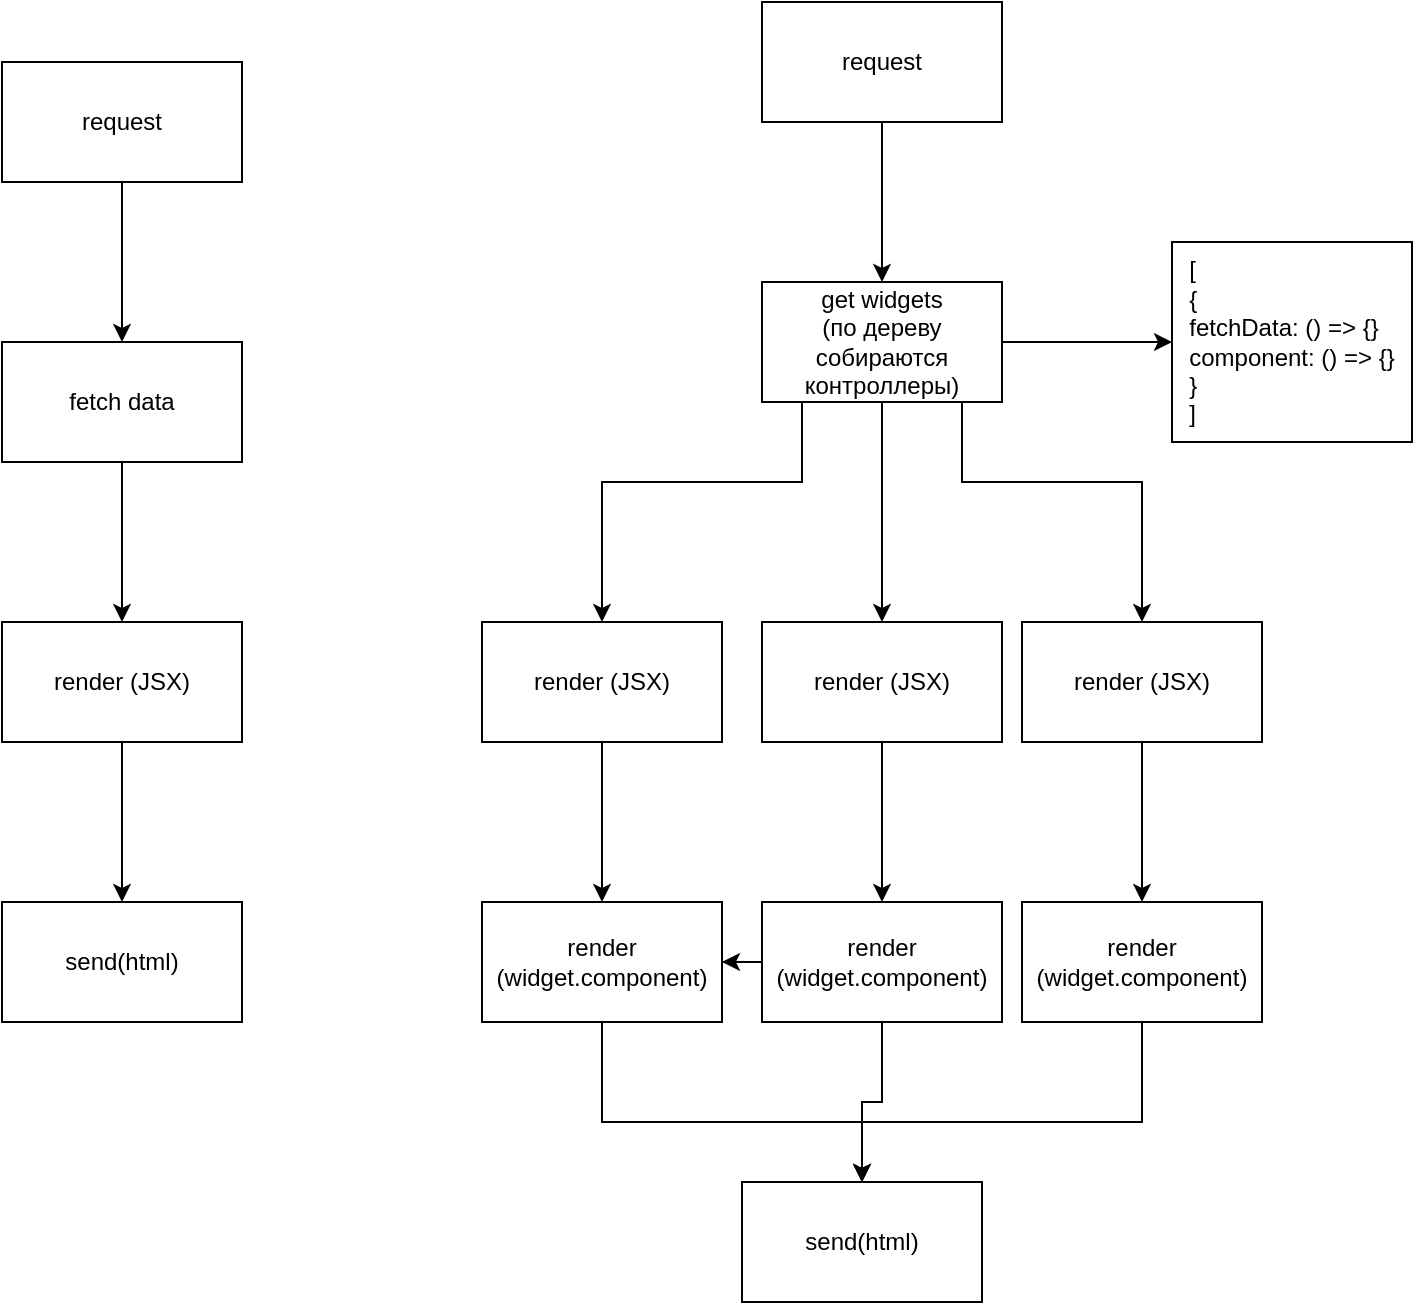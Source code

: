 <mxfile version="20.8.11" type="github">
  <diagram id="TX-4O-HPPp-Gp5KOa30i" name="Страница 1">
    <mxGraphModel dx="2448" dy="1229" grid="1" gridSize="10" guides="1" tooltips="1" connect="1" arrows="1" fold="1" page="1" pageScale="1" pageWidth="827" pageHeight="1169" math="0" shadow="0">
      <root>
        <mxCell id="0" />
        <mxCell id="1" parent="0" />
        <mxCell id="0IPEi7Ju92eTUmT9peIH-25" value="" style="edgeStyle=orthogonalEdgeStyle;rounded=0;orthogonalLoop=1;jettySize=auto;html=1;" parent="1" source="0IPEi7Ju92eTUmT9peIH-23" target="0IPEi7Ju92eTUmT9peIH-24" edge="1">
          <mxGeometry relative="1" as="geometry" />
        </mxCell>
        <mxCell id="0IPEi7Ju92eTUmT9peIH-23" value="request" style="rounded=0;whiteSpace=wrap;html=1;" parent="1" vertex="1">
          <mxGeometry x="250" y="590" width="120" height="60" as="geometry" />
        </mxCell>
        <mxCell id="0IPEi7Ju92eTUmT9peIH-28" value="" style="edgeStyle=orthogonalEdgeStyle;rounded=0;orthogonalLoop=1;jettySize=auto;html=1;" parent="1" source="0IPEi7Ju92eTUmT9peIH-24" target="0IPEi7Ju92eTUmT9peIH-27" edge="1">
          <mxGeometry relative="1" as="geometry" />
        </mxCell>
        <mxCell id="0IPEi7Ju92eTUmT9peIH-24" value="fetch data" style="rounded=0;whiteSpace=wrap;html=1;" parent="1" vertex="1">
          <mxGeometry x="250" y="730" width="120" height="60" as="geometry" />
        </mxCell>
        <mxCell id="0IPEi7Ju92eTUmT9peIH-31" value="" style="edgeStyle=orthogonalEdgeStyle;rounded=0;orthogonalLoop=1;jettySize=auto;html=1;" parent="1" source="0IPEi7Ju92eTUmT9peIH-27" target="0IPEi7Ju92eTUmT9peIH-30" edge="1">
          <mxGeometry relative="1" as="geometry" />
        </mxCell>
        <mxCell id="0IPEi7Ju92eTUmT9peIH-27" value="render (JSX)" style="whiteSpace=wrap;html=1;rounded=0;" parent="1" vertex="1">
          <mxGeometry x="250" y="870" width="120" height="60" as="geometry" />
        </mxCell>
        <mxCell id="0IPEi7Ju92eTUmT9peIH-30" value="send(html)" style="whiteSpace=wrap;html=1;rounded=0;" parent="1" vertex="1">
          <mxGeometry x="250" y="1010" width="120" height="60" as="geometry" />
        </mxCell>
        <mxCell id="0IPEi7Ju92eTUmT9peIH-32" value="" style="edgeStyle=orthogonalEdgeStyle;rounded=0;orthogonalLoop=1;jettySize=auto;html=1;" parent="1" source="0IPEi7Ju92eTUmT9peIH-33" target="0IPEi7Ju92eTUmT9peIH-35" edge="1">
          <mxGeometry relative="1" as="geometry" />
        </mxCell>
        <mxCell id="0IPEi7Ju92eTUmT9peIH-33" value="request" style="rounded=0;whiteSpace=wrap;html=1;" parent="1" vertex="1">
          <mxGeometry x="630" y="560" width="120" height="60" as="geometry" />
        </mxCell>
        <mxCell id="0IPEi7Ju92eTUmT9peIH-34" value="" style="edgeStyle=orthogonalEdgeStyle;rounded=0;orthogonalLoop=1;jettySize=auto;html=1;" parent="1" source="0IPEi7Ju92eTUmT9peIH-35" target="0IPEi7Ju92eTUmT9peIH-37" edge="1">
          <mxGeometry relative="1" as="geometry">
            <Array as="points">
              <mxPoint x="650" y="800" />
              <mxPoint x="550" y="800" />
            </Array>
          </mxGeometry>
        </mxCell>
        <mxCell id="0IPEi7Ju92eTUmT9peIH-40" value="" style="edgeStyle=orthogonalEdgeStyle;rounded=0;orthogonalLoop=1;jettySize=auto;html=1;" parent="1" source="0IPEi7Ju92eTUmT9peIH-35" target="0IPEi7Ju92eTUmT9peIH-39" edge="1">
          <mxGeometry relative="1" as="geometry" />
        </mxCell>
        <mxCell id="0IPEi7Ju92eTUmT9peIH-47" style="edgeStyle=orthogonalEdgeStyle;rounded=0;orthogonalLoop=1;jettySize=auto;html=1;" parent="1" source="0IPEi7Ju92eTUmT9peIH-35" target="0IPEi7Ju92eTUmT9peIH-41" edge="1">
          <mxGeometry relative="1" as="geometry" />
        </mxCell>
        <mxCell id="0IPEi7Ju92eTUmT9peIH-48" style="edgeStyle=orthogonalEdgeStyle;rounded=0;orthogonalLoop=1;jettySize=auto;html=1;" parent="1" source="0IPEi7Ju92eTUmT9peIH-35" target="0IPEi7Ju92eTUmT9peIH-42" edge="1">
          <mxGeometry relative="1" as="geometry">
            <Array as="points">
              <mxPoint x="730" y="800" />
              <mxPoint x="820" y="800" />
            </Array>
          </mxGeometry>
        </mxCell>
        <mxCell id="0IPEi7Ju92eTUmT9peIH-35" value="get widgets&lt;br&gt;(по дереву собираются контроллеры)" style="rounded=0;whiteSpace=wrap;html=1;" parent="1" vertex="1">
          <mxGeometry x="630" y="700" width="120" height="60" as="geometry" />
        </mxCell>
        <mxCell id="0IPEi7Ju92eTUmT9peIH-36" value="" style="edgeStyle=orthogonalEdgeStyle;rounded=0;orthogonalLoop=1;jettySize=auto;html=1;" parent="1" source="0IPEi7Ju92eTUmT9peIH-37" target="0IPEi7Ju92eTUmT9peIH-38" edge="1">
          <mxGeometry relative="1" as="geometry" />
        </mxCell>
        <mxCell id="0IPEi7Ju92eTUmT9peIH-37" value="render (JSX)" style="whiteSpace=wrap;html=1;rounded=0;" parent="1" vertex="1">
          <mxGeometry x="490" y="870" width="120" height="60" as="geometry" />
        </mxCell>
        <mxCell id="0IPEi7Ju92eTUmT9peIH-50" value="" style="edgeStyle=orthogonalEdgeStyle;rounded=0;orthogonalLoop=1;jettySize=auto;html=1;" parent="1" source="0IPEi7Ju92eTUmT9peIH-38" target="0IPEi7Ju92eTUmT9peIH-49" edge="1">
          <mxGeometry relative="1" as="geometry">
            <Array as="points">
              <mxPoint x="550" y="1120" />
              <mxPoint x="680" y="1120" />
            </Array>
          </mxGeometry>
        </mxCell>
        <mxCell id="0IPEi7Ju92eTUmT9peIH-38" value="render (widget.component)" style="whiteSpace=wrap;html=1;rounded=0;" parent="1" vertex="1">
          <mxGeometry x="490" y="1010" width="120" height="60" as="geometry" />
        </mxCell>
        <mxCell id="0IPEi7Ju92eTUmT9peIH-39" value="&lt;div style=&quot;text-align: left;&quot;&gt;&lt;span style=&quot;background-color: initial;&quot;&gt;[&lt;/span&gt;&lt;/div&gt;&lt;div style=&quot;text-align: left;&quot;&gt;&lt;span style=&quot;background-color: initial;&quot;&gt;{&lt;/span&gt;&lt;/div&gt;&lt;div style=&quot;text-align: left;&quot;&gt;&lt;span style=&quot;background-color: initial;&quot;&gt;fetchData: () =&amp;gt; {}&lt;/span&gt;&lt;/div&gt;&lt;div style=&quot;text-align: left;&quot;&gt;&lt;span style=&quot;background-color: initial;&quot;&gt;component: () =&amp;gt; {}&lt;/span&gt;&lt;/div&gt;&lt;div style=&quot;text-align: left;&quot;&gt;&lt;span style=&quot;background-color: initial;&quot;&gt;}&lt;/span&gt;&lt;/div&gt;&lt;div style=&quot;text-align: left;&quot;&gt;&lt;span style=&quot;background-color: initial;&quot;&gt;]&lt;/span&gt;&lt;/div&gt;" style="whiteSpace=wrap;html=1;rounded=0;" parent="1" vertex="1">
          <mxGeometry x="835" y="680" width="120" height="100" as="geometry" />
        </mxCell>
        <mxCell id="0IPEi7Ju92eTUmT9peIH-45" style="edgeStyle=orthogonalEdgeStyle;rounded=0;orthogonalLoop=1;jettySize=auto;html=1;" parent="1" source="0IPEi7Ju92eTUmT9peIH-41" target="0IPEi7Ju92eTUmT9peIH-43" edge="1">
          <mxGeometry relative="1" as="geometry" />
        </mxCell>
        <mxCell id="0IPEi7Ju92eTUmT9peIH-41" value="render (JSX)" style="whiteSpace=wrap;html=1;rounded=0;" parent="1" vertex="1">
          <mxGeometry x="630" y="870" width="120" height="60" as="geometry" />
        </mxCell>
        <mxCell id="0IPEi7Ju92eTUmT9peIH-46" style="edgeStyle=orthogonalEdgeStyle;rounded=0;orthogonalLoop=1;jettySize=auto;html=1;" parent="1" source="0IPEi7Ju92eTUmT9peIH-42" target="0IPEi7Ju92eTUmT9peIH-44" edge="1">
          <mxGeometry relative="1" as="geometry" />
        </mxCell>
        <mxCell id="0IPEi7Ju92eTUmT9peIH-42" value="render (JSX)" style="whiteSpace=wrap;html=1;rounded=0;" parent="1" vertex="1">
          <mxGeometry x="760" y="870" width="120" height="60" as="geometry" />
        </mxCell>
        <mxCell id="0IPEi7Ju92eTUmT9peIH-51" value="" style="edgeStyle=orthogonalEdgeStyle;rounded=0;orthogonalLoop=1;jettySize=auto;html=1;" parent="1" source="0IPEi7Ju92eTUmT9peIH-43" target="0IPEi7Ju92eTUmT9peIH-38" edge="1">
          <mxGeometry relative="1" as="geometry" />
        </mxCell>
        <mxCell id="0IPEi7Ju92eTUmT9peIH-52" style="edgeStyle=orthogonalEdgeStyle;rounded=0;orthogonalLoop=1;jettySize=auto;html=1;" parent="1" source="0IPEi7Ju92eTUmT9peIH-43" target="0IPEi7Ju92eTUmT9peIH-49" edge="1">
          <mxGeometry relative="1" as="geometry" />
        </mxCell>
        <mxCell id="0IPEi7Ju92eTUmT9peIH-43" value="render (widget.component)" style="whiteSpace=wrap;html=1;rounded=0;" parent="1" vertex="1">
          <mxGeometry x="630" y="1010" width="120" height="60" as="geometry" />
        </mxCell>
        <mxCell id="0IPEi7Ju92eTUmT9peIH-53" style="edgeStyle=orthogonalEdgeStyle;rounded=0;orthogonalLoop=1;jettySize=auto;html=1;" parent="1" source="0IPEi7Ju92eTUmT9peIH-44" target="0IPEi7Ju92eTUmT9peIH-49" edge="1">
          <mxGeometry relative="1" as="geometry">
            <Array as="points">
              <mxPoint x="820" y="1120" />
              <mxPoint x="680" y="1120" />
            </Array>
          </mxGeometry>
        </mxCell>
        <mxCell id="0IPEi7Ju92eTUmT9peIH-44" value="render (widget.component)" style="whiteSpace=wrap;html=1;rounded=0;" parent="1" vertex="1">
          <mxGeometry x="760" y="1010" width="120" height="60" as="geometry" />
        </mxCell>
        <mxCell id="0IPEi7Ju92eTUmT9peIH-49" value="send(html)" style="whiteSpace=wrap;html=1;rounded=0;" parent="1" vertex="1">
          <mxGeometry x="620" y="1150" width="120" height="60" as="geometry" />
        </mxCell>
      </root>
    </mxGraphModel>
  </diagram>
</mxfile>

